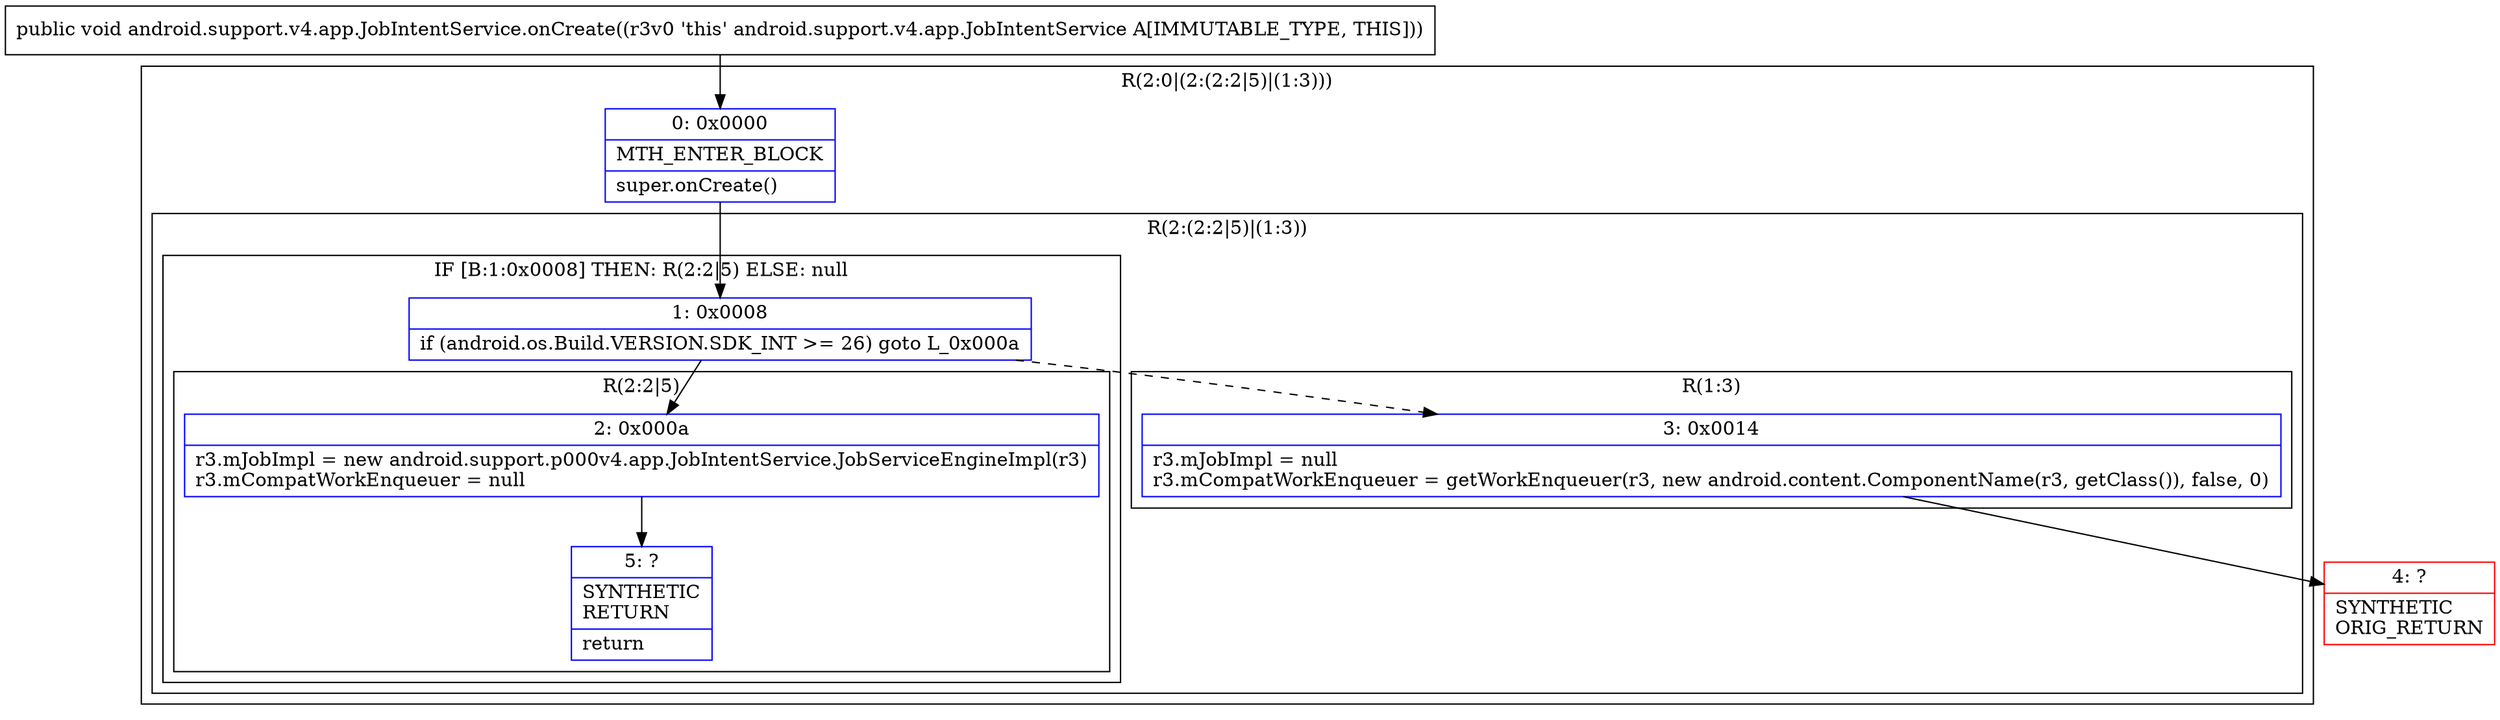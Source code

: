 digraph "CFG forandroid.support.v4.app.JobIntentService.onCreate()V" {
subgraph cluster_Region_323999347 {
label = "R(2:0|(2:(2:2|5)|(1:3)))";
node [shape=record,color=blue];
Node_0 [shape=record,label="{0\:\ 0x0000|MTH_ENTER_BLOCK\l|super.onCreate()\l}"];
subgraph cluster_Region_333531050 {
label = "R(2:(2:2|5)|(1:3))";
node [shape=record,color=blue];
subgraph cluster_IfRegion_274993628 {
label = "IF [B:1:0x0008] THEN: R(2:2|5) ELSE: null";
node [shape=record,color=blue];
Node_1 [shape=record,label="{1\:\ 0x0008|if (android.os.Build.VERSION.SDK_INT \>= 26) goto L_0x000a\l}"];
subgraph cluster_Region_975064243 {
label = "R(2:2|5)";
node [shape=record,color=blue];
Node_2 [shape=record,label="{2\:\ 0x000a|r3.mJobImpl = new android.support.p000v4.app.JobIntentService.JobServiceEngineImpl(r3)\lr3.mCompatWorkEnqueuer = null\l}"];
Node_5 [shape=record,label="{5\:\ ?|SYNTHETIC\lRETURN\l|return\l}"];
}
}
subgraph cluster_Region_1460664781 {
label = "R(1:3)";
node [shape=record,color=blue];
Node_3 [shape=record,label="{3\:\ 0x0014|r3.mJobImpl = null\lr3.mCompatWorkEnqueuer = getWorkEnqueuer(r3, new android.content.ComponentName(r3, getClass()), false, 0)\l}"];
}
}
}
Node_4 [shape=record,color=red,label="{4\:\ ?|SYNTHETIC\lORIG_RETURN\l}"];
MethodNode[shape=record,label="{public void android.support.v4.app.JobIntentService.onCreate((r3v0 'this' android.support.v4.app.JobIntentService A[IMMUTABLE_TYPE, THIS])) }"];
MethodNode -> Node_0;
Node_0 -> Node_1;
Node_1 -> Node_2;
Node_1 -> Node_3[style=dashed];
Node_2 -> Node_5;
Node_3 -> Node_4;
}

